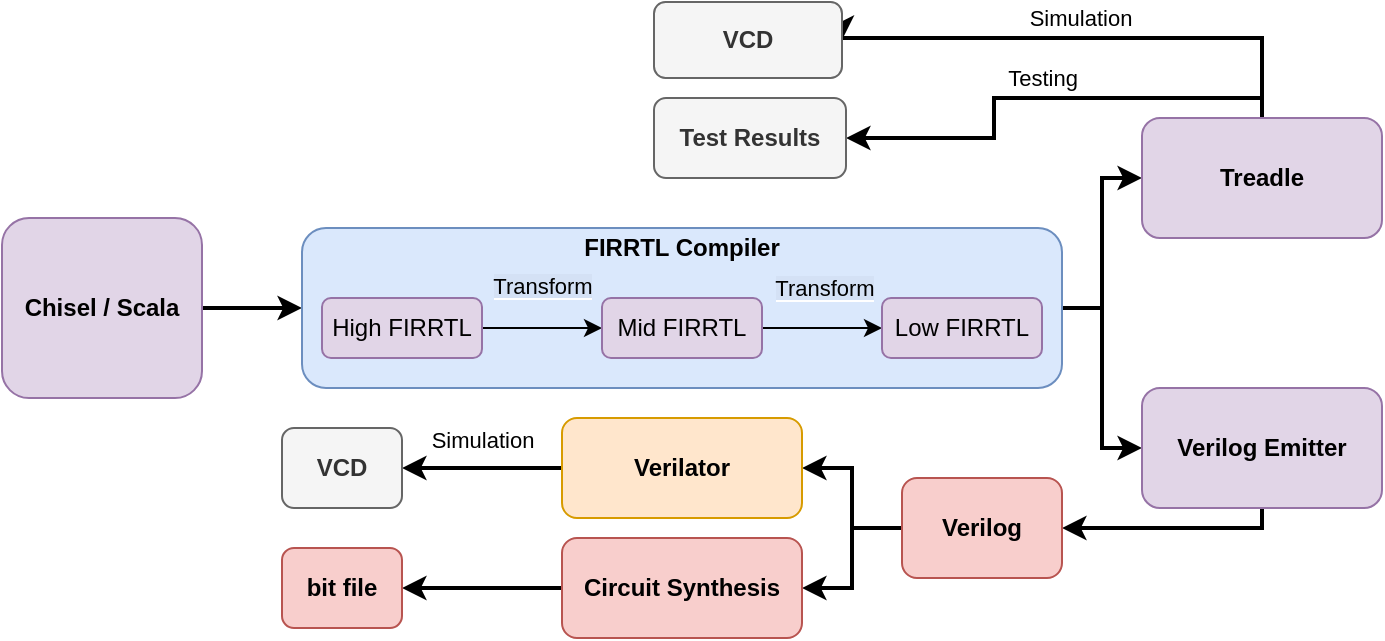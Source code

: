 <mxfile version="14.6.6" type="device"><diagram id="BzNS3ilElo-Cfu8rUI5-" name="Page-1"><mxGraphModel dx="946" dy="623" grid="1" gridSize="10" guides="1" tooltips="1" connect="1" arrows="1" fold="1" page="1" pageScale="1" pageWidth="827" pageHeight="1169" math="0" shadow="0"><root><mxCell id="0"/><mxCell id="1" parent="0"/><mxCell id="HUTt1HsUT65NJcxqhgYI-15" style="edgeStyle=orthogonalEdgeStyle;rounded=0;orthogonalLoop=1;jettySize=auto;html=1;exitX=1;exitY=0.5;exitDx=0;exitDy=0;entryX=0;entryY=0.5;entryDx=0;entryDy=0;strokeWidth=2;" edge="1" parent="1" source="HUTt1HsUT65NJcxqhgYI-1" target="HUTt1HsUT65NJcxqhgYI-2"><mxGeometry relative="1" as="geometry"/></mxCell><mxCell id="HUTt1HsUT65NJcxqhgYI-1" value="&lt;b&gt;Chisel / Scala&lt;/b&gt;" style="rounded=1;whiteSpace=wrap;html=1;fillColor=#e1d5e7;strokeColor=#9673a6;" vertex="1" parent="1"><mxGeometry x="40" y="120" width="100" height="90" as="geometry"/></mxCell><mxCell id="HUTt1HsUT65NJcxqhgYI-17" style="edgeStyle=orthogonalEdgeStyle;rounded=0;orthogonalLoop=1;jettySize=auto;html=1;exitX=1;exitY=0.5;exitDx=0;exitDy=0;entryX=0;entryY=0.5;entryDx=0;entryDy=0;strokeWidth=2;" edge="1" parent="1" source="HUTt1HsUT65NJcxqhgYI-2" target="HUTt1HsUT65NJcxqhgYI-16"><mxGeometry relative="1" as="geometry"/></mxCell><mxCell id="HUTt1HsUT65NJcxqhgYI-19" style="edgeStyle=orthogonalEdgeStyle;rounded=0;orthogonalLoop=1;jettySize=auto;html=1;exitX=1;exitY=0.5;exitDx=0;exitDy=0;entryX=0;entryY=0.5;entryDx=0;entryDy=0;strokeWidth=2;" edge="1" parent="1" source="HUTt1HsUT65NJcxqhgYI-2" target="HUTt1HsUT65NJcxqhgYI-18"><mxGeometry relative="1" as="geometry"/></mxCell><mxCell id="HUTt1HsUT65NJcxqhgYI-2" value="" style="rounded=1;whiteSpace=wrap;html=1;fillColor=#dae8fc;strokeColor=#6c8ebf;" vertex="1" parent="1"><mxGeometry x="190" y="125" width="380" height="80" as="geometry"/></mxCell><mxCell id="HUTt1HsUT65NJcxqhgYI-11" value="&lt;span style=&quot;background-color: rgb(212 , 225 , 245)&quot;&gt;Transform&lt;/span&gt;" style="edgeStyle=orthogonalEdgeStyle;rounded=0;orthogonalLoop=1;jettySize=auto;html=1;exitX=1;exitY=0.5;exitDx=0;exitDy=0;entryX=0;entryY=0.5;entryDx=0;entryDy=0;strokeWidth=1;" edge="1" parent="1" source="HUTt1HsUT65NJcxqhgYI-4" target="HUTt1HsUT65NJcxqhgYI-5"><mxGeometry y="21" relative="1" as="geometry"><mxPoint as="offset"/></mxGeometry></mxCell><mxCell id="HUTt1HsUT65NJcxqhgYI-4" value="High FIRRTL" style="rounded=1;whiteSpace=wrap;html=1;fillColor=#e1d5e7;strokeColor=#9673a6;" vertex="1" parent="1"><mxGeometry x="200" y="160" width="80" height="30" as="geometry"/></mxCell><mxCell id="HUTt1HsUT65NJcxqhgYI-13" value="&lt;span style=&quot;background-color: rgb(212 , 225 , 245)&quot;&gt;Transform&lt;/span&gt;" style="edgeStyle=orthogonalEdgeStyle;rounded=0;orthogonalLoop=1;jettySize=auto;html=1;exitX=1;exitY=0.5;exitDx=0;exitDy=0;entryX=0;entryY=0.5;entryDx=0;entryDy=0;strokeWidth=1;" edge="1" parent="1" source="HUTt1HsUT65NJcxqhgYI-5" target="HUTt1HsUT65NJcxqhgYI-7"><mxGeometry x="0.04" y="20" relative="1" as="geometry"><mxPoint as="offset"/></mxGeometry></mxCell><mxCell id="HUTt1HsUT65NJcxqhgYI-5" value="Mid FIRRTL" style="rounded=1;whiteSpace=wrap;html=1;fillColor=#e1d5e7;strokeColor=#9673a6;" vertex="1" parent="1"><mxGeometry x="340" y="160" width="80" height="30" as="geometry"/></mxCell><mxCell id="HUTt1HsUT65NJcxqhgYI-7" value="Low FIRRTL" style="rounded=1;whiteSpace=wrap;html=1;fillColor=#e1d5e7;strokeColor=#9673a6;" vertex="1" parent="1"><mxGeometry x="480" y="160" width="80" height="30" as="geometry"/></mxCell><mxCell id="HUTt1HsUT65NJcxqhgYI-9" value="&lt;b&gt;FIRRTL Compiler&lt;/b&gt;" style="text;html=1;strokeColor=none;fillColor=none;align=center;verticalAlign=middle;whiteSpace=wrap;rounded=0;" vertex="1" parent="1"><mxGeometry x="320" y="125" width="120" height="20" as="geometry"/></mxCell><mxCell id="HUTt1HsUT65NJcxqhgYI-24" value="Simulation" style="edgeStyle=orthogonalEdgeStyle;rounded=0;orthogonalLoop=1;jettySize=auto;html=1;exitX=0.5;exitY=0;exitDx=0;exitDy=0;strokeWidth=2;entryX=1;entryY=0.5;entryDx=0;entryDy=0;" edge="1" parent="1" source="HUTt1HsUT65NJcxqhgYI-16" target="HUTt1HsUT65NJcxqhgYI-23"><mxGeometry x="0.043" y="-10" relative="1" as="geometry"><Array as="points"><mxPoint x="670" y="30"/></Array><mxPoint as="offset"/></mxGeometry></mxCell><mxCell id="HUTt1HsUT65NJcxqhgYI-31" value="Testing" style="edgeStyle=orthogonalEdgeStyle;rounded=0;orthogonalLoop=1;jettySize=auto;html=1;exitX=0.5;exitY=0;exitDx=0;exitDy=0;entryX=1;entryY=0.5;entryDx=0;entryDy=0;strokeWidth=2;" edge="1" parent="1" source="HUTt1HsUT65NJcxqhgYI-16" target="HUTt1HsUT65NJcxqhgYI-30"><mxGeometry x="0.008" y="-10" relative="1" as="geometry"><Array as="points"><mxPoint x="670" y="60"/><mxPoint x="536" y="60"/><mxPoint x="536" y="80"/></Array><mxPoint as="offset"/></mxGeometry></mxCell><mxCell id="HUTt1HsUT65NJcxqhgYI-16" value="&lt;b&gt;Treadle&lt;/b&gt;" style="rounded=1;whiteSpace=wrap;html=1;fillColor=#e1d5e7;strokeColor=#9673a6;" vertex="1" parent="1"><mxGeometry x="610" y="70" width="120" height="60" as="geometry"/></mxCell><mxCell id="HUTt1HsUT65NJcxqhgYI-22" style="edgeStyle=orthogonalEdgeStyle;rounded=0;orthogonalLoop=1;jettySize=auto;html=1;exitX=0.5;exitY=1;exitDx=0;exitDy=0;entryX=1;entryY=0.5;entryDx=0;entryDy=0;strokeWidth=2;" edge="1" parent="1" source="HUTt1HsUT65NJcxqhgYI-18" target="HUTt1HsUT65NJcxqhgYI-20"><mxGeometry relative="1" as="geometry"><Array as="points"><mxPoint x="670" y="275"/></Array></mxGeometry></mxCell><mxCell id="HUTt1HsUT65NJcxqhgYI-18" value="&lt;b&gt;Verilog Emitter&lt;/b&gt;" style="rounded=1;whiteSpace=wrap;html=1;fillColor=#e1d5e7;strokeColor=#9673a6;" vertex="1" parent="1"><mxGeometry x="610" y="205" width="120" height="60" as="geometry"/></mxCell><mxCell id="HUTt1HsUT65NJcxqhgYI-27" style="edgeStyle=orthogonalEdgeStyle;rounded=0;orthogonalLoop=1;jettySize=auto;html=1;exitX=0;exitY=0.5;exitDx=0;exitDy=0;entryX=1;entryY=0.5;entryDx=0;entryDy=0;strokeWidth=2;" edge="1" parent="1" source="HUTt1HsUT65NJcxqhgYI-20" target="HUTt1HsUT65NJcxqhgYI-26"><mxGeometry relative="1" as="geometry"/></mxCell><mxCell id="HUTt1HsUT65NJcxqhgYI-28" style="edgeStyle=orthogonalEdgeStyle;rounded=0;orthogonalLoop=1;jettySize=auto;html=1;exitX=0;exitY=0.5;exitDx=0;exitDy=0;entryX=1;entryY=0.5;entryDx=0;entryDy=0;strokeWidth=2;" edge="1" parent="1" source="HUTt1HsUT65NJcxqhgYI-20" target="HUTt1HsUT65NJcxqhgYI-25"><mxGeometry relative="1" as="geometry"/></mxCell><mxCell id="HUTt1HsUT65NJcxqhgYI-20" value="&lt;b&gt;Verilog&lt;/b&gt;" style="rounded=1;whiteSpace=wrap;html=1;fillColor=#f8cecc;strokeColor=#b85450;" vertex="1" parent="1"><mxGeometry x="490" y="250" width="80" height="50" as="geometry"/></mxCell><mxCell id="HUTt1HsUT65NJcxqhgYI-23" value="&lt;b&gt;VCD&lt;/b&gt;" style="rounded=1;whiteSpace=wrap;html=1;fillColor=#f5f5f5;strokeColor=#666666;fontColor=#333333;" vertex="1" parent="1"><mxGeometry x="366" y="12" width="94" height="38" as="geometry"/></mxCell><mxCell id="HUTt1HsUT65NJcxqhgYI-35" style="edgeStyle=orthogonalEdgeStyle;rounded=0;orthogonalLoop=1;jettySize=auto;html=1;exitX=0;exitY=0.5;exitDx=0;exitDy=0;entryX=1;entryY=0.5;entryDx=0;entryDy=0;strokeWidth=2;" edge="1" parent="1" source="HUTt1HsUT65NJcxqhgYI-25" target="HUTt1HsUT65NJcxqhgYI-34"><mxGeometry relative="1" as="geometry"/></mxCell><mxCell id="HUTt1HsUT65NJcxqhgYI-25" value="&lt;b&gt;Circuit Synthesis&lt;/b&gt;" style="rounded=1;whiteSpace=wrap;html=1;fillColor=#f8cecc;strokeColor=#b85450;" vertex="1" parent="1"><mxGeometry x="320" y="280" width="120" height="50" as="geometry"/></mxCell><mxCell id="HUTt1HsUT65NJcxqhgYI-29" value="Simulation" style="edgeStyle=orthogonalEdgeStyle;rounded=0;orthogonalLoop=1;jettySize=auto;html=1;exitX=0;exitY=0.5;exitDx=0;exitDy=0;strokeWidth=2;entryX=1;entryY=0.5;entryDx=0;entryDy=0;" edge="1" parent="1" source="HUTt1HsUT65NJcxqhgYI-26" target="HUTt1HsUT65NJcxqhgYI-32"><mxGeometry x="0.013" y="-14" relative="1" as="geometry"><mxPoint x="270" y="260" as="targetPoint"/><mxPoint as="offset"/></mxGeometry></mxCell><mxCell id="HUTt1HsUT65NJcxqhgYI-26" value="&lt;b&gt;Verilator&lt;/b&gt;" style="rounded=1;whiteSpace=wrap;html=1;fillColor=#ffe6cc;strokeColor=#d79b00;" vertex="1" parent="1"><mxGeometry x="320" y="220" width="120" height="50" as="geometry"/></mxCell><mxCell id="HUTt1HsUT65NJcxqhgYI-30" value="&lt;b&gt;Test Results&lt;/b&gt;" style="rounded=1;whiteSpace=wrap;html=1;fillColor=#f5f5f5;strokeColor=#666666;fontColor=#333333;" vertex="1" parent="1"><mxGeometry x="366" y="60" width="96" height="40" as="geometry"/></mxCell><mxCell id="HUTt1HsUT65NJcxqhgYI-32" value="&lt;b&gt;VCD&lt;/b&gt;" style="rounded=1;whiteSpace=wrap;html=1;fillColor=#f5f5f5;strokeColor=#666666;fontColor=#333333;" vertex="1" parent="1"><mxGeometry x="180" y="225" width="60" height="40" as="geometry"/></mxCell><mxCell id="HUTt1HsUT65NJcxqhgYI-34" value="&lt;b&gt;bit file&lt;/b&gt;" style="rounded=1;whiteSpace=wrap;html=1;fillColor=#f8cecc;strokeColor=#b85450;" vertex="1" parent="1"><mxGeometry x="180" y="285" width="60" height="40" as="geometry"/></mxCell></root></mxGraphModel></diagram></mxfile>